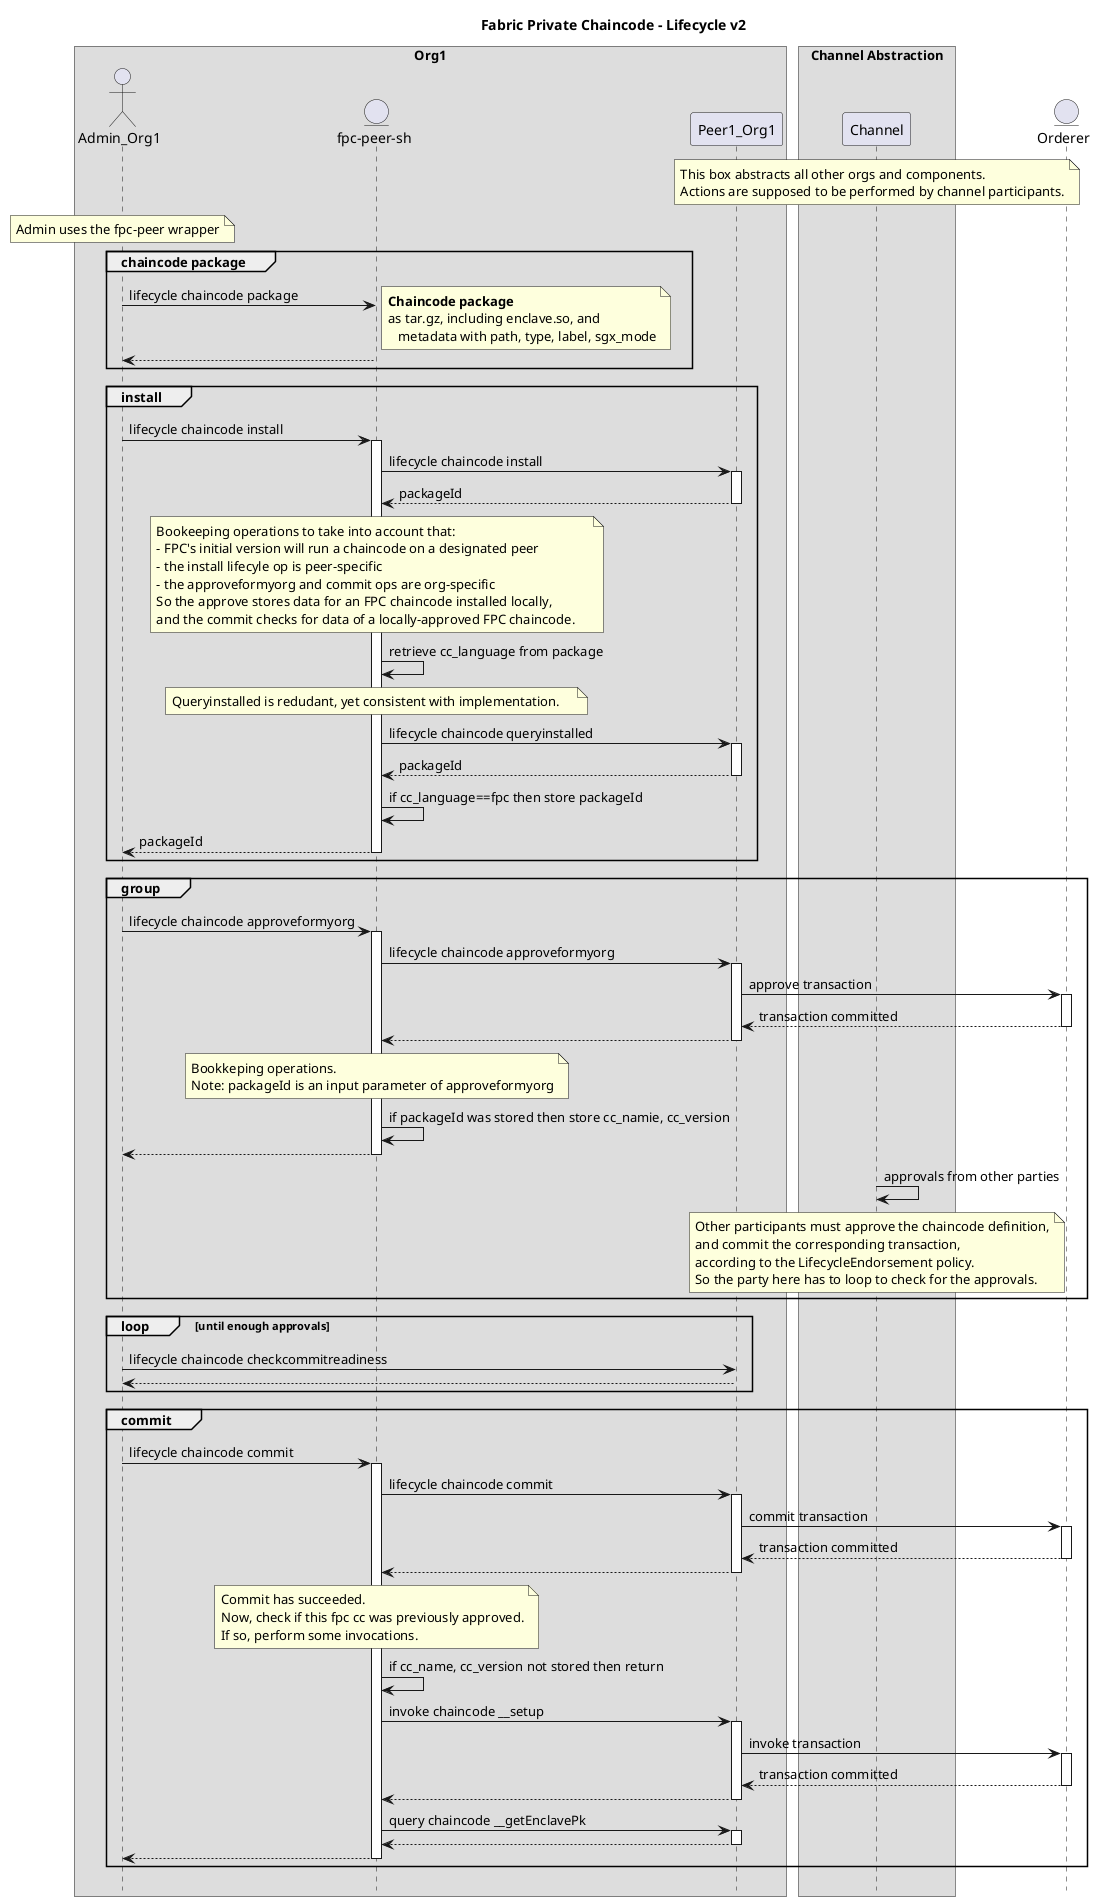 /'
    Copyright 2020 Intel Corporation
    Copyright IBM Corp. All Rights Reserved.

    SPDX-License-Identifier: Apache-2.0
'/

@startuml

!pragma teoz true

hide footbox
title Foot Box removed

title Fabric Private Chaincode - Lifecycle v2

box "Org1"
actor	Admin_Org1 order 10
entity "fpc-peer-sh" as Peer_Wrapper order 15
participant Peer1_Org1 order 20
end box

box "Channel Abstraction"
participant Channel order 40
note over Channel
    This box abstracts all other orgs and components.
    Actions are supposed to be performed by channel participants.
end note
end box

entity Orderer order 50

note over Admin_Org1
    Admin uses the fpc-peer wrapper
end note

group chaincode package
Admin_Org1 -> Peer_Wrapper : lifecycle chaincode package
note right
	**Chaincode package**
	as tar.gz, including enclave.so, and
    metadata with path, type, label, sgx_mode
end note
return
end /' group chaincode package '/

group install
Admin_Org1 -> Peer_Wrapper ++: lifecycle chaincode install
Peer_Wrapper -> Peer1_Org1 ++: lifecycle chaincode install
return packageId
note over Peer_Wrapper
    Bookeeping operations to take into account that:
    - FPC's initial version will run a chaincode on a designated peer
    - the install lifecyle op is peer-specific
    - the approveformyorg and commit ops are org-specific
    So the approve stores data for an FPC chaincode installed locally,
    and the commit checks for data of a locally-approved FPC chaincode.    
end note
Peer_Wrapper -> Peer_Wrapper : retrieve cc_language from package
note over Peer_Wrapper
    Queryinstalled is redudant, yet consistent with implementation.    
end note
Peer_Wrapper -> Peer1_Org1 ++: lifecycle chaincode queryinstalled
return packageId
Peer_Wrapper -> Peer_Wrapper : if cc_language==fpc then store packageId
return packageId /' Admin_Org1 -> Peer_Wrapper '/
end /' group install '/

group /' approve '/
Admin_Org1 -> Peer_Wrapper ++: lifecycle chaincode approveformyorg
Peer_Wrapper -> Peer1_Org1 ++: lifecycle chaincode approveformyorg
Peer1_Org1 -> Orderer ++: approve transaction
return transaction committed /' Peer1_Org1 -> Orderer '/
return /' Peer_Wrapper -> Peer1_Org1 '/
note over Peer_Wrapper
    Bookkeping operations.
    Note: packageId is an input parameter of approveformyorg
end note
Peer_Wrapper -> Peer_Wrapper : if packageId was stored then store cc_namie, cc_version
return /' Admin_Org1 -> Peer_Wrapper '/

Channel -> Channel : approvals from other parties
note over Channel
    Other participants must approve the chaincode definition,
    and commit the corresponding transaction,
    according to the LifecycleEndorsement policy.
    So the party here has to loop to check for the approvals.
end note

end /' group approve '/

loop until enough approvals
	Admin_Org1 -> Peer1_Org1 : lifecycle chaincode checkcommitreadiness
    return
end

group commit
Admin_Org1 -> Peer_Wrapper ++:lifecycle chaincode commit
Peer_Wrapper -> Peer1_Org1 ++: lifecycle chaincode commit
Peer1_Org1 -> Orderer ++: commit transaction
return transaction committed /' Peer1_Org1 -> Orderer '/
return /' Peer_Wrapper -> Peer1_Org1 '/
note over Peer_Wrapper
    Commit has succeeded.
    Now, check if this fpc cc was previously approved.
    If so, perform some invocations.
end note
Peer_Wrapper -> Peer_Wrapper : if cc_name, cc_version not stored then return
Peer_Wrapper -> Peer1_Org1 ++: invoke chaincode __setup
Peer1_Org1 -> Orderer ++: invoke transaction
return transaction committed
return /' Peer_Wrapper -> Peer1_Org1 '/
Peer_Wrapper -> Peer1_Org1 ++: query chaincode __getEnclavePk
return /' Peer_Wrapper -> Peer1_Org1 '/
return /' Admin_Org1 -> Peer_Wrapper '/
end /' group commit '/

@enduml
